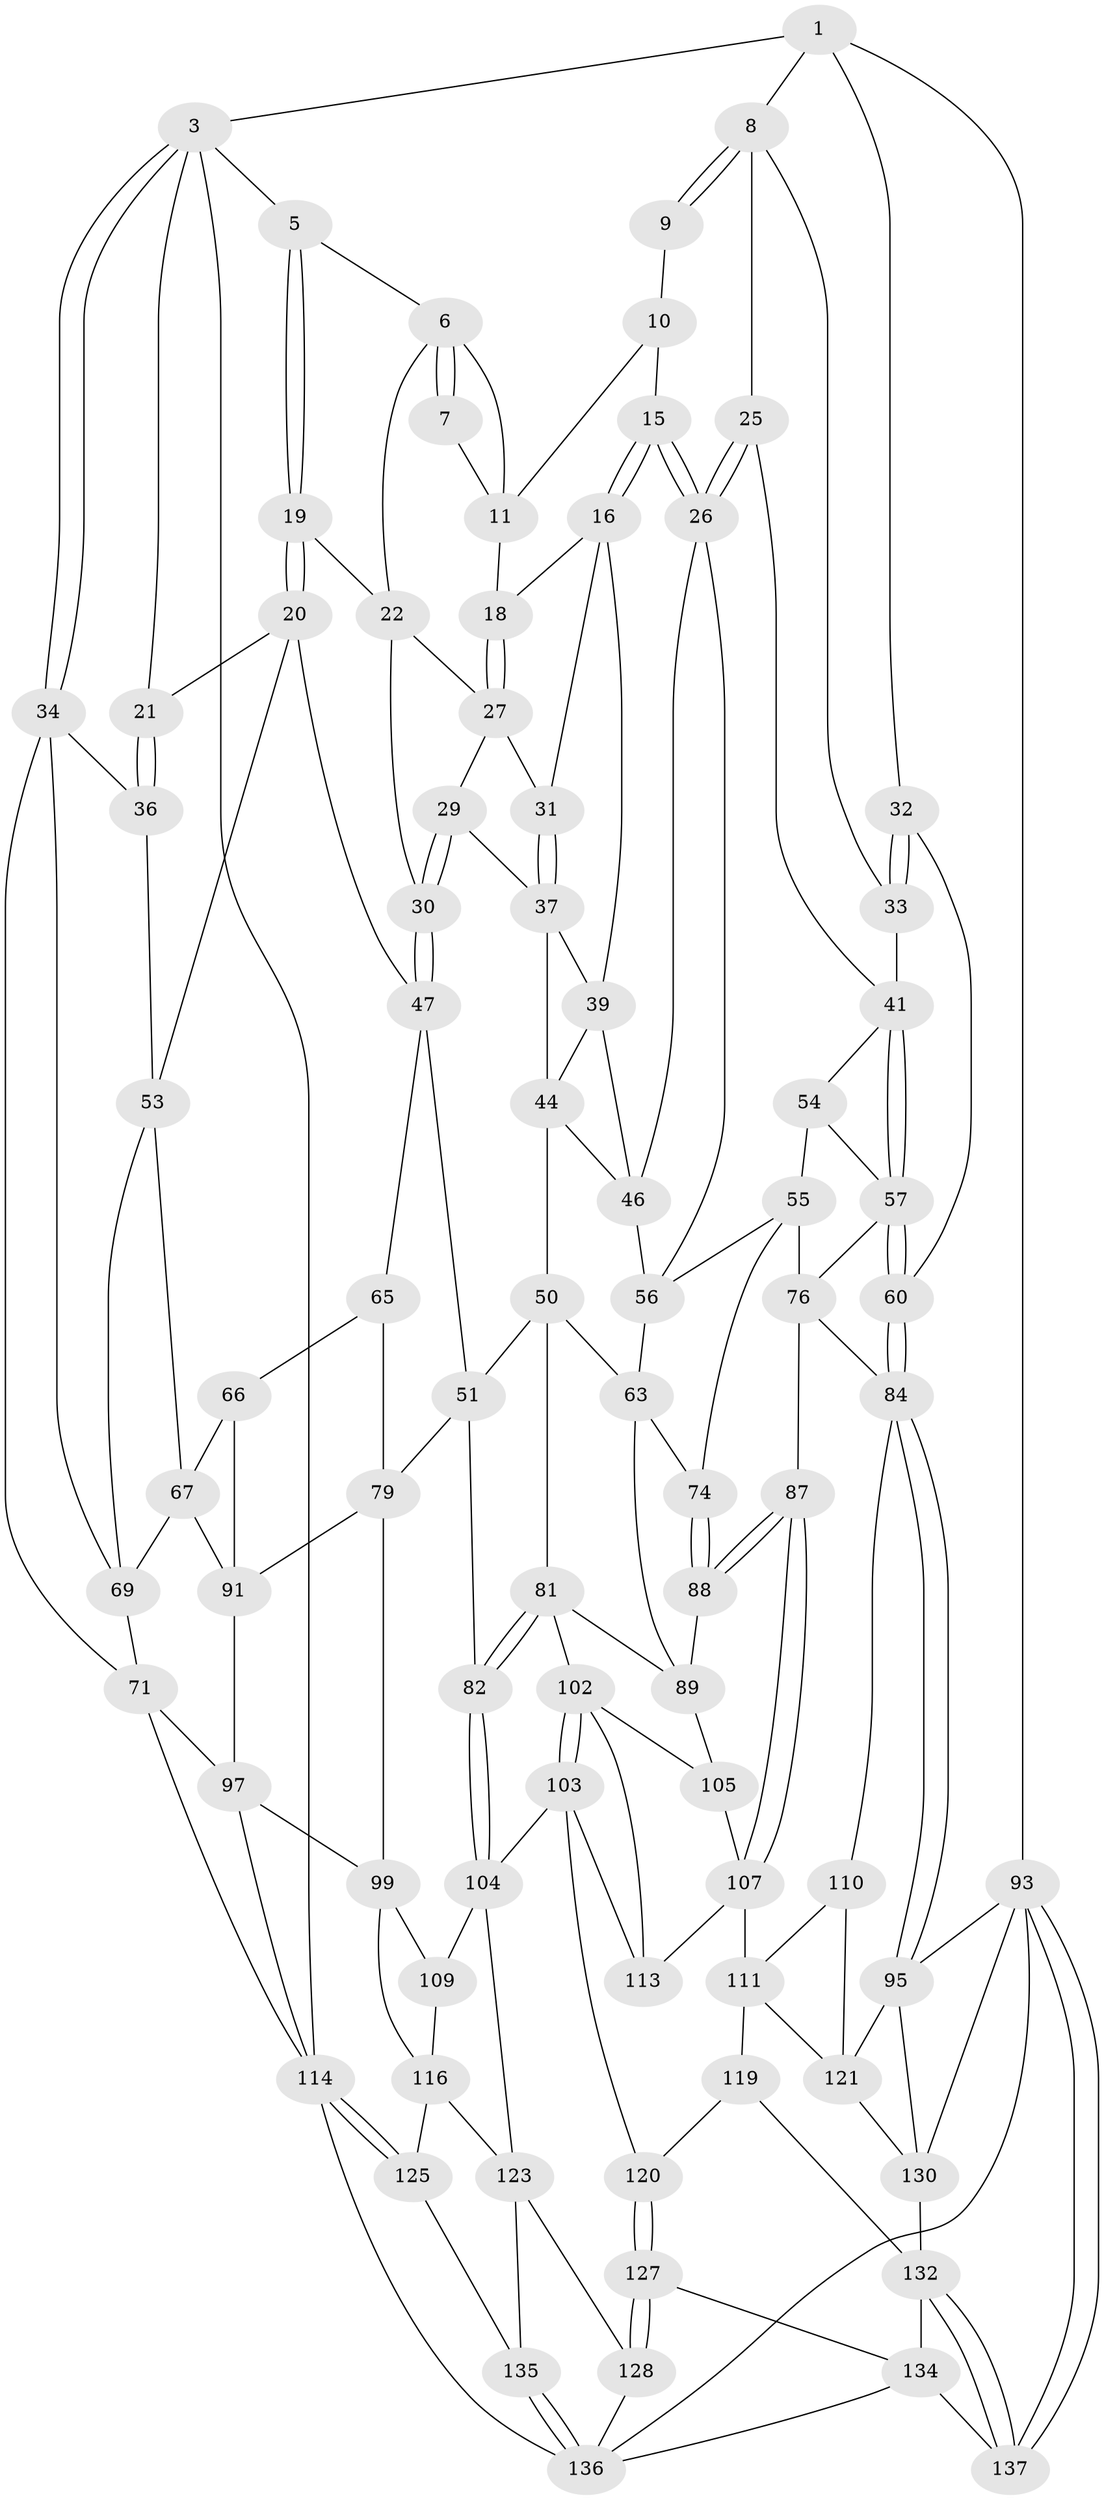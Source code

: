 // Generated by graph-tools (version 1.1) at 2025/24/03/03/25 07:24:37]
// undirected, 84 vertices, 182 edges
graph export_dot {
graph [start="1"]
  node [color=gray90,style=filled];
  1 [pos="+0.8791302563203508+0",super="+2"];
  3 [pos="+0+0",super="+4"];
  5 [pos="+0.33436708731017667+0"];
  6 [pos="+0.36540754705269274+0",super="+12"];
  7 [pos="+0.684462268753125+0"];
  8 [pos="+0.8587151749270273+0.02923429870067411",super="+24"];
  9 [pos="+0.8014088859028194+0.04217503057769545"];
  10 [pos="+0.7308321026373306+0",super="+14"];
  11 [pos="+0.680464982550871+0",super="+13"];
  15 [pos="+0.6925870866487287+0.11860500700085051"];
  16 [pos="+0.676769830434944+0.10395567745412494",super="+17"];
  18 [pos="+0.6458403664781575+0.06503146169350148"];
  19 [pos="+0.26823863596683667+0.13791507621775564"];
  20 [pos="+0.2471203260571819+0.16197239173802055",super="+48"];
  21 [pos="+0.13202733014374907+0.023661874393140714"];
  22 [pos="+0.4124806260689659+0",super="+23"];
  25 [pos="+0.8451542144338307+0.152654639619847"];
  26 [pos="+0.7096918889309874+0.16539608124272756",super="+45"];
  27 [pos="+0.45573093093565764+0",super="+28"];
  29 [pos="+0.44735025098342335+0.15838882236220042"];
  30 [pos="+0.4184189212878583+0.15504646188218327"];
  31 [pos="+0.5504066328295085+0.09322603306838441"];
  32 [pos="+1+0",super="+59"];
  33 [pos="+0.8980681288594007+0.06896658703370592",super="+40"];
  34 [pos="+0+0.23329851483203506",super="+35"];
  36 [pos="+0.006192450462447859+0.20433274255979975"];
  37 [pos="+0.5444452900954747+0.12351192485598692",super="+38"];
  39 [pos="+0.5707082903772001+0.15381534488642132",super="+43"];
  41 [pos="+0.9515332957584909+0.19923783144195248",super="+42"];
  44 [pos="+0.5347114336931909+0.24556402064944763",super="+49"];
  46 [pos="+0.6512291830744709+0.20968922349516306",super="+61"];
  47 [pos="+0.3497002509789403+0.27799852994159985",super="+52"];
  50 [pos="+0.5027638749137011+0.32619980710767293",super="+64"];
  51 [pos="+0.43782498317071317+0.3311057796096799",super="+78"];
  53 [pos="+0.21179207154883298+0.2497678681224309",super="+68"];
  54 [pos="+0.8587716493872689+0.19195539495768887"];
  55 [pos="+0.7546420113743552+0.30320597316107745",super="+73"];
  56 [pos="+0.7172112460688465+0.2890609779957151",super="+62"];
  57 [pos="+0.9281831638037494+0.3523426082384858",super="+58"];
  60 [pos="+1+0.4333542586347916"];
  63 [pos="+0.6722519035116346+0.34663121963707777",super="+75"];
  65 [pos="+0.3387763873254012+0.37056762850261804",super="+80"];
  66 [pos="+0.2599671559763298+0.3984032994591477",super="+83"];
  67 [pos="+0.1737691199053024+0.4115061977232504",super="+77"];
  69 [pos="+0.05941253452206552+0.31500061280413194",super="+70"];
  71 [pos="+0+0.49009094367946743",super="+72"];
  74 [pos="+0.7411160962326294+0.4447117648810014"];
  76 [pos="+0.8624927397804286+0.36452592033220027",super="+86"];
  79 [pos="+0.34182794541388634+0.5045887013328562",super="+98"];
  81 [pos="+0.5768173017684199+0.5006124645584048",super="+90"];
  82 [pos="+0.46060039838215244+0.544846621682124"];
  84 [pos="+1+0.6055431252218348",super="+85"];
  87 [pos="+0.8565706231493957+0.5484321377135003"];
  88 [pos="+0.7628414170165084+0.49369337582782596"];
  89 [pos="+0.6040525222886084+0.5117668157515299",super="+92"];
  91 [pos="+0.16483297975590588+0.45538061233291505",super="+96"];
  93 [pos="+1+1",super="+94"];
  95 [pos="+1+0.7002911603515439",super="+126"];
  97 [pos="+0.1559028311101846+0.527708094411621",super="+101"];
  99 [pos="+0.2852014605097915+0.5788086263072338",super="+100"];
  102 [pos="+0.600620814250963+0.7135615300054426",super="+106"];
  103 [pos="+0.5994247564919695+0.7152818441275823",super="+117"];
  104 [pos="+0.4433470036278508+0.7129688834696929",super="+108"];
  105 [pos="+0.7219615214063965+0.6156315743956944"];
  107 [pos="+0.790695084966258+0.6295316069265204",super="+112"];
  109 [pos="+0.3317951755442084+0.6603709190839909"];
  110 [pos="+0.8769710841315972+0.715044262794029"];
  111 [pos="+0.8135027908476106+0.7052944902745244",super="+118"];
  113 [pos="+0.7542523856274665+0.7180301910356868"];
  114 [pos="+0+0.7767609582838562",super="+115"];
  116 [pos="+0.20217059032573523+0.7201631445570886",super="+124"];
  119 [pos="+0.6928156815997509+0.8432401845473734"];
  120 [pos="+0.6551566547268772+0.8168032782644791"];
  121 [pos="+0.9069425407626207+0.801916237179499",super="+122"];
  123 [pos="+0.3864613065360807+0.8634085581873008",super="+129"];
  125 [pos="+0.12330133073554467+0.8972880291460562"];
  127 [pos="+0.569877061718532+0.8849187320171403"];
  128 [pos="+0.40884379542690863+0.926818547335387"];
  130 [pos="+0.9015154123649137+0.9312979319430457",super="+131"];
  132 [pos="+0.8516389807079763+0.9835336016599829",super="+133"];
  134 [pos="+0.650842006817362+0.9976160686311588",super="+138"];
  135 [pos="+0.1450441795160704+0.9437936220083847"];
  136 [pos="+0.26338928433348346+1",super="+139"];
  137 [pos="+0.8549924019095034+1"];
  1 -- 8;
  1 -- 32;
  1 -- 3;
  1 -- 93;
  3 -- 34;
  3 -- 34;
  3 -- 114;
  3 -- 5;
  3 -- 21;
  5 -- 6;
  5 -- 19;
  5 -- 19;
  6 -- 7;
  6 -- 7;
  6 -- 11;
  6 -- 22;
  7 -- 11;
  8 -- 9;
  8 -- 9;
  8 -- 25;
  8 -- 33;
  9 -- 10 [weight=2];
  10 -- 11;
  10 -- 15;
  11 -- 18;
  15 -- 16;
  15 -- 16;
  15 -- 26;
  15 -- 26;
  16 -- 39;
  16 -- 18;
  16 -- 31;
  18 -- 27;
  18 -- 27;
  19 -- 20;
  19 -- 20;
  19 -- 22;
  20 -- 21;
  20 -- 53;
  20 -- 47;
  21 -- 36;
  21 -- 36;
  22 -- 27;
  22 -- 30;
  25 -- 26;
  25 -- 26;
  25 -- 41;
  26 -- 56;
  26 -- 46;
  27 -- 29;
  27 -- 31;
  29 -- 30;
  29 -- 30;
  29 -- 37;
  30 -- 47;
  30 -- 47;
  31 -- 37;
  31 -- 37;
  32 -- 33 [weight=2];
  32 -- 33;
  32 -- 60;
  33 -- 41;
  34 -- 36;
  34 -- 69;
  34 -- 71;
  36 -- 53;
  37 -- 39;
  37 -- 44;
  39 -- 44;
  39 -- 46;
  41 -- 57;
  41 -- 57;
  41 -- 54;
  44 -- 50;
  44 -- 46;
  46 -- 56;
  47 -- 65;
  47 -- 51;
  50 -- 51;
  50 -- 81;
  50 -- 63;
  51 -- 82;
  51 -- 79;
  53 -- 67;
  53 -- 69;
  54 -- 55;
  54 -- 57;
  55 -- 56;
  55 -- 74;
  55 -- 76;
  56 -- 63;
  57 -- 60;
  57 -- 60;
  57 -- 76;
  60 -- 84;
  60 -- 84;
  63 -- 89;
  63 -- 74;
  65 -- 66 [weight=2];
  65 -- 79;
  66 -- 67;
  66 -- 91;
  67 -- 91;
  67 -- 69;
  69 -- 71;
  71 -- 97;
  71 -- 114;
  74 -- 88;
  74 -- 88;
  76 -- 87;
  76 -- 84;
  79 -- 99;
  79 -- 91;
  81 -- 82;
  81 -- 82;
  81 -- 89;
  81 -- 102;
  82 -- 104;
  82 -- 104;
  84 -- 95;
  84 -- 95;
  84 -- 110;
  87 -- 88;
  87 -- 88;
  87 -- 107;
  87 -- 107;
  88 -- 89;
  89 -- 105;
  91 -- 97;
  93 -- 137;
  93 -- 137;
  93 -- 136;
  93 -- 130;
  93 -- 95;
  95 -- 121;
  95 -- 130;
  97 -- 114;
  97 -- 99;
  99 -- 109;
  99 -- 116;
  102 -- 103;
  102 -- 103;
  102 -- 105;
  102 -- 113;
  103 -- 104;
  103 -- 120;
  103 -- 113;
  104 -- 123;
  104 -- 109;
  105 -- 107;
  107 -- 113;
  107 -- 111;
  109 -- 116;
  110 -- 111;
  110 -- 121;
  111 -- 121;
  111 -- 119;
  114 -- 125;
  114 -- 125;
  114 -- 136;
  116 -- 123;
  116 -- 125;
  119 -- 120;
  119 -- 132;
  120 -- 127;
  120 -- 127;
  121 -- 130;
  123 -- 128;
  123 -- 135;
  125 -- 135;
  127 -- 128;
  127 -- 128;
  127 -- 134;
  128 -- 136;
  130 -- 132;
  132 -- 137;
  132 -- 137;
  132 -- 134;
  134 -- 136;
  134 -- 137;
  135 -- 136;
  135 -- 136;
}
